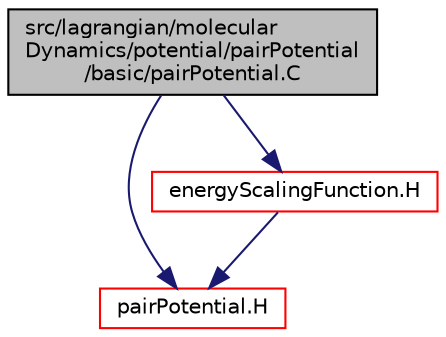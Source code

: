 digraph "src/lagrangian/molecularDynamics/potential/pairPotential/basic/pairPotential.C"
{
  bgcolor="transparent";
  edge [fontname="Helvetica",fontsize="10",labelfontname="Helvetica",labelfontsize="10"];
  node [fontname="Helvetica",fontsize="10",shape=record];
  Node1 [label="src/lagrangian/molecular\lDynamics/potential/pairPotential\l/basic/pairPotential.C",height=0.2,width=0.4,color="black", fillcolor="grey75", style="filled", fontcolor="black"];
  Node1 -> Node2 [color="midnightblue",fontsize="10",style="solid",fontname="Helvetica"];
  Node2 [label="pairPotential.H",height=0.2,width=0.4,color="red",URL="$a07044.html"];
  Node1 -> Node3 [color="midnightblue",fontsize="10",style="solid",fontname="Helvetica"];
  Node3 [label="energyScalingFunction.H",height=0.2,width=0.4,color="red",URL="$a07031.html"];
  Node3 -> Node2 [color="midnightblue",fontsize="10",style="solid",fontname="Helvetica"];
}
